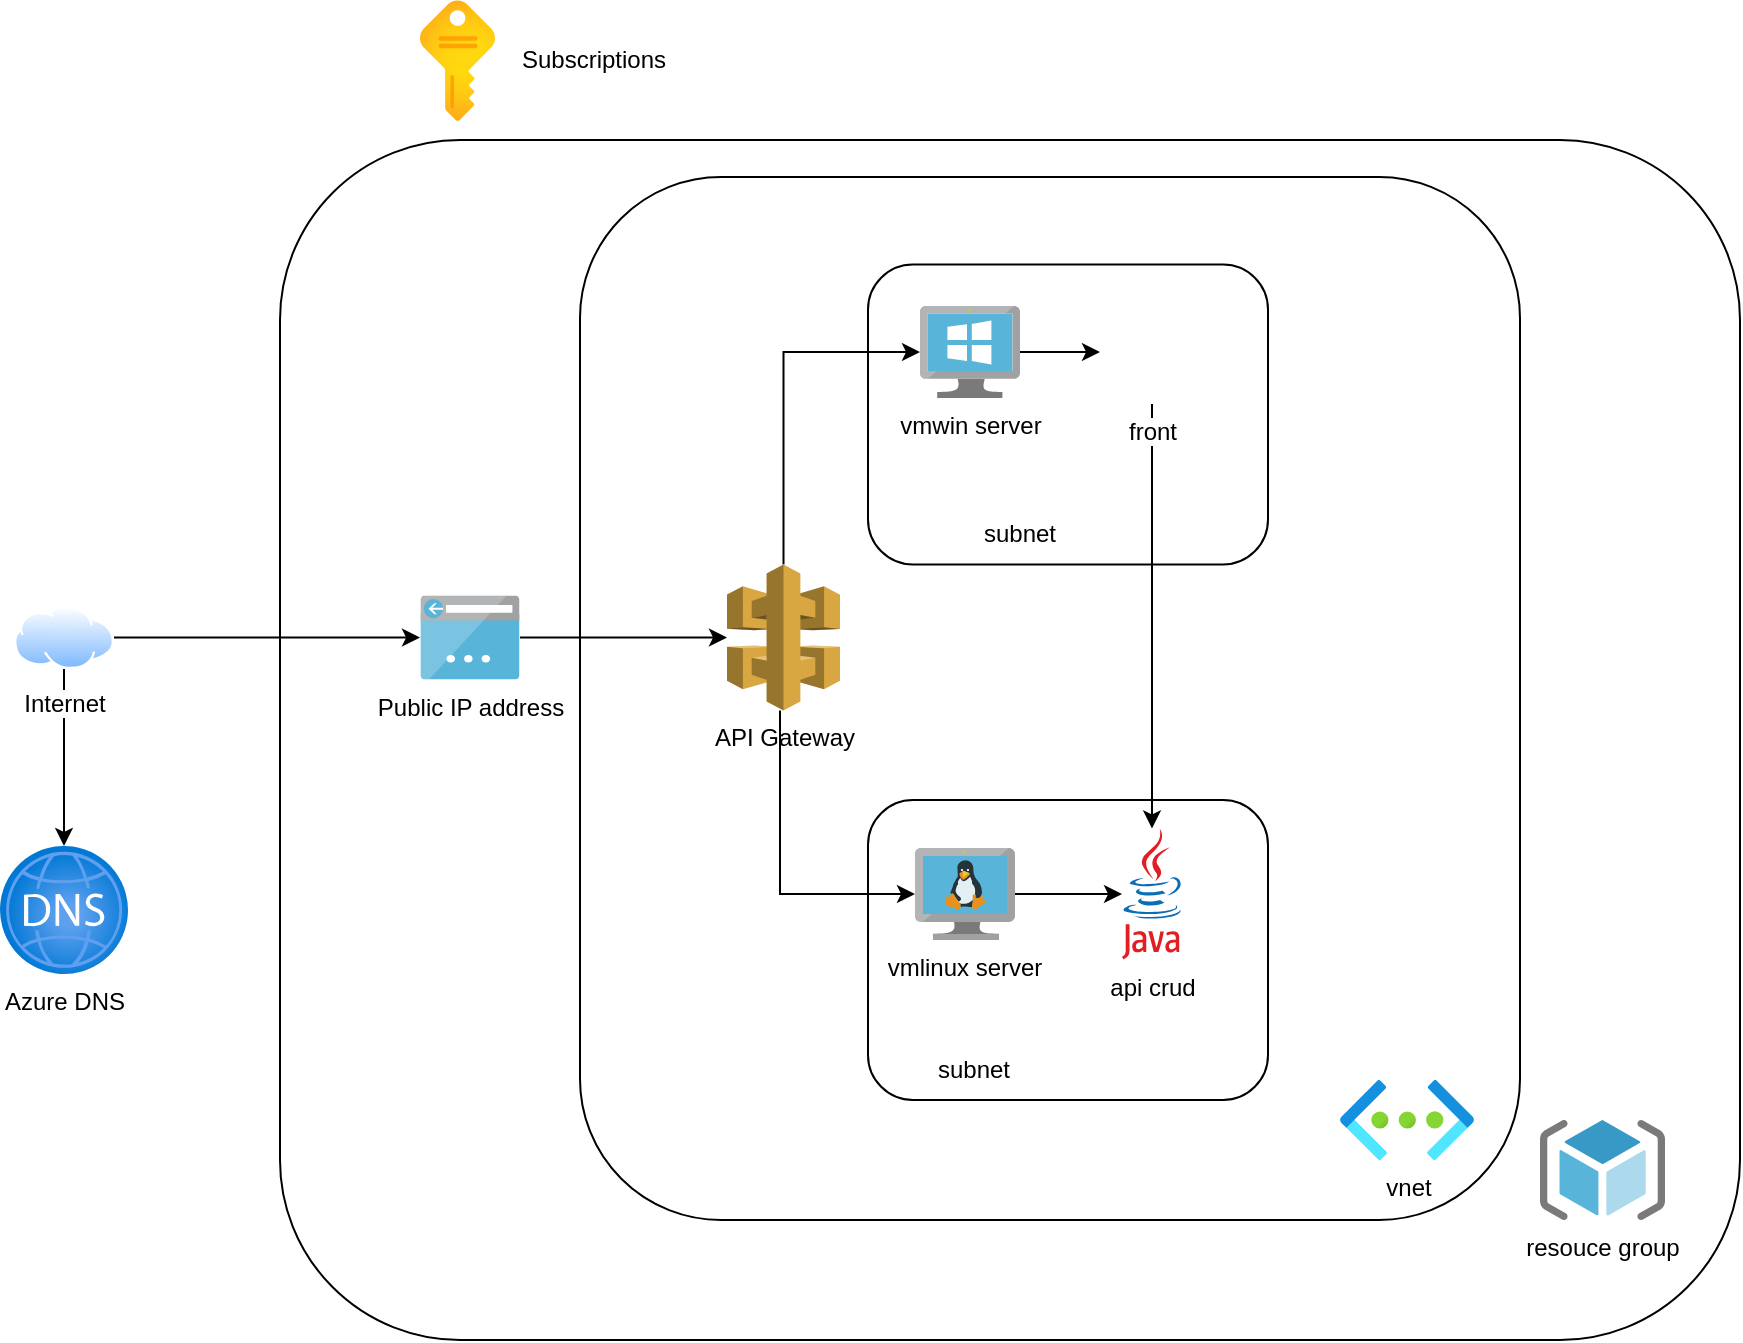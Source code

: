 <mxfile version="24.4.4" type="github">
  <diagram name="Página-1" id="e83XRgTXeSW-5fit0e9V">
    <mxGraphModel dx="2261" dy="1915" grid="1" gridSize="10" guides="1" tooltips="1" connect="1" arrows="1" fold="1" page="1" pageScale="1" pageWidth="827" pageHeight="1169" math="0" shadow="0">
      <root>
        <mxCell id="0" />
        <mxCell id="1" parent="0" />
        <mxCell id="NQ36R5JoBt0L2JiC82tn-7" value="" style="rounded=1;whiteSpace=wrap;html=1;" parent="1" vertex="1">
          <mxGeometry x="-80" y="-10" width="730" height="600" as="geometry" />
        </mxCell>
        <mxCell id="NQ36R5JoBt0L2JiC82tn-6" value="" style="rounded=1;whiteSpace=wrap;html=1;" parent="1" vertex="1">
          <mxGeometry x="70" y="8.5" width="470" height="521.5" as="geometry" />
        </mxCell>
        <mxCell id="NQ36R5JoBt0L2JiC82tn-3" value="" style="rounded=1;whiteSpace=wrap;html=1;" parent="1" vertex="1">
          <mxGeometry x="214" y="320" width="200" height="150" as="geometry" />
        </mxCell>
        <mxCell id="NQ36R5JoBt0L2JiC82tn-14" value="" style="edgeStyle=orthogonalEdgeStyle;rounded=0;orthogonalLoop=1;jettySize=auto;html=1;" parent="1" source="NQ36R5JoBt0L2JiC82tn-2" target="NQ36R5JoBt0L2JiC82tn-13" edge="1">
          <mxGeometry relative="1" as="geometry" />
        </mxCell>
        <mxCell id="NQ36R5JoBt0L2JiC82tn-2" value="vmlinux server&lt;div&gt;&lt;br&gt;&lt;/div&gt;" style="image;sketch=0;aspect=fixed;html=1;points=[];align=center;fontSize=12;image=img/lib/mscae/VM_Linux.svg;" parent="1" vertex="1">
          <mxGeometry x="237.49" y="344" width="50" height="46" as="geometry" />
        </mxCell>
        <mxCell id="NQ36R5JoBt0L2JiC82tn-4" value="subnet" style="text;html=1;align=center;verticalAlign=middle;whiteSpace=wrap;rounded=0;" parent="1" vertex="1">
          <mxGeometry x="237.49" y="440" width="60" height="30" as="geometry" />
        </mxCell>
        <mxCell id="NQ36R5JoBt0L2JiC82tn-5" value="vnet" style="image;aspect=fixed;html=1;points=[];align=center;fontSize=12;image=img/lib/azure2/networking/Virtual_Networks.svg;" parent="1" vertex="1">
          <mxGeometry x="450" y="460" width="67" height="40" as="geometry" />
        </mxCell>
        <mxCell id="NQ36R5JoBt0L2JiC82tn-8" value="resouce group&lt;div&gt;&lt;br&gt;&lt;/div&gt;" style="image;sketch=0;aspect=fixed;html=1;points=[];align=center;fontSize=12;image=img/lib/mscae/ResourceGroup.svg;" parent="1" vertex="1">
          <mxGeometry x="550" y="480" width="62.5" height="50" as="geometry" />
        </mxCell>
        <mxCell id="NQ36R5JoBt0L2JiC82tn-10" value="" style="rounded=1;whiteSpace=wrap;html=1;" parent="1" vertex="1">
          <mxGeometry x="214" y="52.25" width="200" height="150" as="geometry" />
        </mxCell>
        <mxCell id="NQ36R5JoBt0L2JiC82tn-16" value="" style="edgeStyle=orthogonalEdgeStyle;rounded=0;orthogonalLoop=1;jettySize=auto;html=1;" parent="1" source="NQ36R5JoBt0L2JiC82tn-9" target="NQ36R5JoBt0L2JiC82tn-15" edge="1">
          <mxGeometry relative="1" as="geometry" />
        </mxCell>
        <mxCell id="NQ36R5JoBt0L2JiC82tn-9" value="vmwin server" style="image;sketch=0;aspect=fixed;html=1;points=[];align=center;fontSize=12;image=img/lib/mscae/VirtualMachineWindows.svg;" parent="1" vertex="1">
          <mxGeometry x="240" y="73" width="50" height="46" as="geometry" />
        </mxCell>
        <mxCell id="NQ36R5JoBt0L2JiC82tn-11" value="subnet" style="text;html=1;align=center;verticalAlign=middle;whiteSpace=wrap;rounded=0;" parent="1" vertex="1">
          <mxGeometry x="260" y="172.25" width="60" height="30" as="geometry" />
        </mxCell>
        <mxCell id="NQ36R5JoBt0L2JiC82tn-13" value="api crud" style="dashed=0;outlineConnect=0;html=1;align=center;labelPosition=center;verticalLabelPosition=bottom;verticalAlign=top;shape=mxgraph.weblogos.java" parent="1" vertex="1">
          <mxGeometry x="341" y="334.25" width="30" height="65.5" as="geometry" />
        </mxCell>
        <mxCell id="6VC3-5-6iv00DaHzv0ar-14" style="edgeStyle=orthogonalEdgeStyle;rounded=0;orthogonalLoop=1;jettySize=auto;html=1;" edge="1" parent="1" source="NQ36R5JoBt0L2JiC82tn-15" target="NQ36R5JoBt0L2JiC82tn-13">
          <mxGeometry relative="1" as="geometry" />
        </mxCell>
        <mxCell id="NQ36R5JoBt0L2JiC82tn-15" value="front" style="shape=image;html=1;verticalAlign=top;verticalLabelPosition=bottom;labelBackgroundColor=#ffffff;imageAspect=0;aspect=fixed;image=https://cdn1.iconfinder.com/data/icons/unicons-line-vol-5/24/react-128.png" parent="1" vertex="1">
          <mxGeometry x="330" y="70" width="52" height="52" as="geometry" />
        </mxCell>
        <mxCell id="NQ36R5JoBt0L2JiC82tn-19" value="" style="image;aspect=fixed;html=1;points=[];align=center;fontSize=12;image=img/lib/azure2/general/Subscriptions.svg;" parent="1" vertex="1">
          <mxGeometry x="-10" y="-80" width="37.49" height="60.5" as="geometry" />
        </mxCell>
        <mxCell id="NQ36R5JoBt0L2JiC82tn-20" value="Subscriptions" style="text;html=1;align=center;verticalAlign=middle;whiteSpace=wrap;rounded=0;" parent="1" vertex="1">
          <mxGeometry x="34" y="-64.75" width="86" height="30" as="geometry" />
        </mxCell>
        <mxCell id="6VC3-5-6iv00DaHzv0ar-3" value="Azure DNS" style="image;aspect=fixed;html=1;points=[];align=center;fontSize=12;image=img/lib/azure2/networking/DNS_Zones.svg;" vertex="1" parent="1">
          <mxGeometry x="-220" y="343" width="64" height="64" as="geometry" />
        </mxCell>
        <mxCell id="6VC3-5-6iv00DaHzv0ar-6" value="" style="edgeStyle=orthogonalEdgeStyle;rounded=0;orthogonalLoop=1;jettySize=auto;html=1;" edge="1" parent="1" source="6VC3-5-6iv00DaHzv0ar-5" target="6VC3-5-6iv00DaHzv0ar-3">
          <mxGeometry relative="1" as="geometry" />
        </mxCell>
        <mxCell id="6VC3-5-6iv00DaHzv0ar-9" style="edgeStyle=orthogonalEdgeStyle;rounded=0;orthogonalLoop=1;jettySize=auto;html=1;" edge="1" parent="1" source="6VC3-5-6iv00DaHzv0ar-5" target="6VC3-5-6iv00DaHzv0ar-7">
          <mxGeometry relative="1" as="geometry" />
        </mxCell>
        <mxCell id="6VC3-5-6iv00DaHzv0ar-5" value="Internet" style="image;aspect=fixed;perimeter=ellipsePerimeter;html=1;align=center;shadow=0;dashed=0;spacingTop=3;image=img/lib/active_directory/internet_cloud.svg;" vertex="1" parent="1">
          <mxGeometry x="-213" y="223" width="50" height="31.5" as="geometry" />
        </mxCell>
        <mxCell id="6VC3-5-6iv00DaHzv0ar-11" style="edgeStyle=orthogonalEdgeStyle;rounded=0;orthogonalLoop=1;jettySize=auto;html=1;" edge="1" parent="1" source="6VC3-5-6iv00DaHzv0ar-7" target="6VC3-5-6iv00DaHzv0ar-10">
          <mxGeometry relative="1" as="geometry" />
        </mxCell>
        <mxCell id="6VC3-5-6iv00DaHzv0ar-7" value="Public IP address" style="image;sketch=0;aspect=fixed;html=1;points=[];align=center;fontSize=12;image=img/lib/mscae/App_Service_IPAddress.svg;" vertex="1" parent="1">
          <mxGeometry x="-10" y="217.75" width="50" height="42" as="geometry" />
        </mxCell>
        <mxCell id="6VC3-5-6iv00DaHzv0ar-13" style="edgeStyle=orthogonalEdgeStyle;rounded=0;orthogonalLoop=1;jettySize=auto;html=1;" edge="1" parent="1" source="6VC3-5-6iv00DaHzv0ar-10" target="NQ36R5JoBt0L2JiC82tn-9">
          <mxGeometry relative="1" as="geometry">
            <Array as="points">
              <mxPoint x="172" y="96" />
            </Array>
          </mxGeometry>
        </mxCell>
        <mxCell id="6VC3-5-6iv00DaHzv0ar-16" style="edgeStyle=orthogonalEdgeStyle;rounded=0;orthogonalLoop=1;jettySize=auto;html=1;" edge="1" parent="1" source="6VC3-5-6iv00DaHzv0ar-10" target="NQ36R5JoBt0L2JiC82tn-2">
          <mxGeometry relative="1" as="geometry">
            <Array as="points">
              <mxPoint x="170" y="367" />
            </Array>
          </mxGeometry>
        </mxCell>
        <mxCell id="6VC3-5-6iv00DaHzv0ar-10" value="API Gateway" style="outlineConnect=0;dashed=0;verticalLabelPosition=bottom;verticalAlign=top;align=center;html=1;shape=mxgraph.aws3.api_gateway;fillColor=#D9A741;gradientColor=none;" vertex="1" parent="1">
          <mxGeometry x="143.5" y="202.25" width="56.5" height="73" as="geometry" />
        </mxCell>
      </root>
    </mxGraphModel>
  </diagram>
</mxfile>
